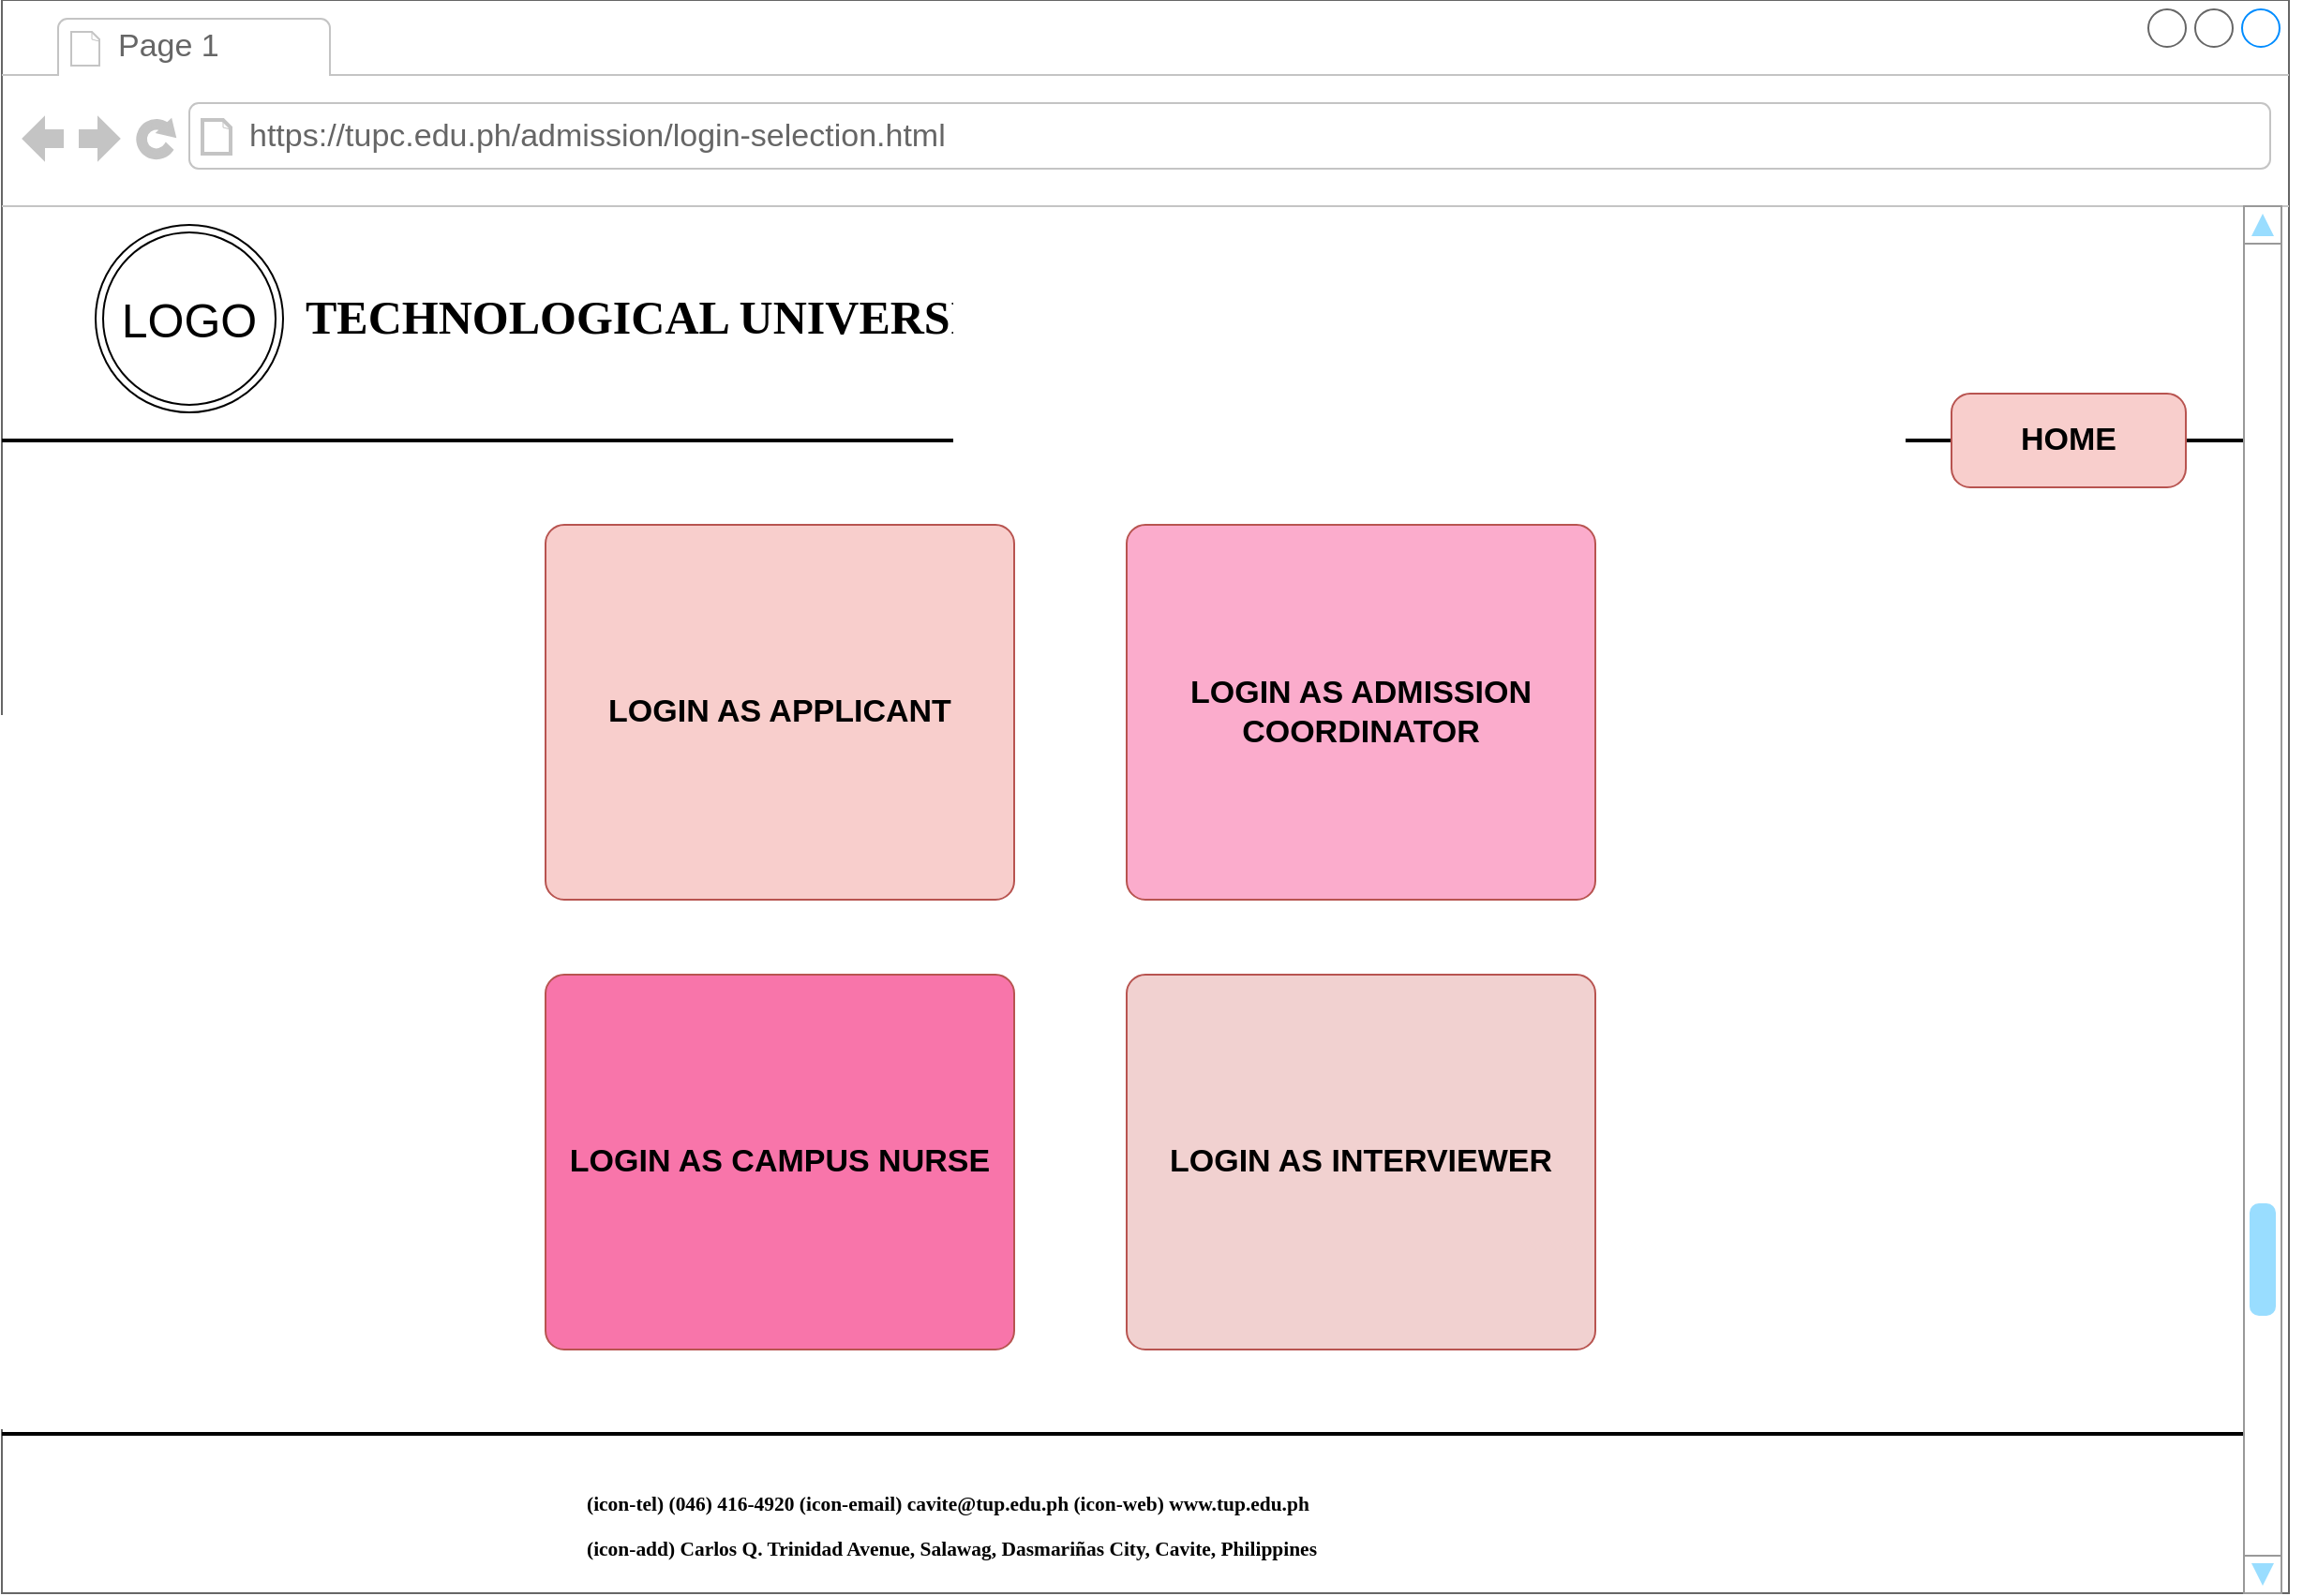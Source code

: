 <mxfile version="15.5.9" type="device"><diagram name="Page-1" id="03018318-947c-dd8e-b7a3-06fadd420f32"><mxGraphModel dx="2121" dy="541" grid="1" gridSize="10" guides="1" tooltips="1" connect="1" arrows="1" fold="1" page="1" pageScale="1" pageWidth="1100" pageHeight="850" background="none" math="0" shadow="0"><root><mxCell id="0"/><mxCell id="1" parent="0"/><mxCell id="G--8dqvZh2dxWR679S_V-2" value="" style="strokeWidth=1;shadow=0;dashed=0;align=center;html=1;shape=mxgraph.mockup.containers.browserWindow;rSize=0;strokeColor=none;strokeColor2=#008cff;strokeColor3=#c4c4c4;mainText=,;recursiveResize=0;fontSize=25;fillColor=none;" parent="1" vertex="1"><mxGeometry width="1220" height="850" as="geometry"/></mxCell><mxCell id="G--8dqvZh2dxWR679S_V-40" value="" style="line;strokeWidth=2;html=1;fontSize=25;" parent="G--8dqvZh2dxWR679S_V-2" vertex="1"><mxGeometry y="760" width="1210" height="10" as="geometry"/></mxCell><mxCell id="G--8dqvZh2dxWR679S_V-3" value="Page 1" style="strokeWidth=1;shadow=0;dashed=0;align=center;html=1;shape=mxgraph.mockup.containers.anchor;fontSize=17;fontColor=#666666;align=left;" parent="G--8dqvZh2dxWR679S_V-2" vertex="1"><mxGeometry x="60" y="12" width="110" height="26" as="geometry"/></mxCell><mxCell id="G--8dqvZh2dxWR679S_V-4" value="https://tupc.edu.ph/admission/login-selection.html" style="strokeWidth=1;shadow=0;dashed=0;align=center;html=1;shape=mxgraph.mockup.containers.anchor;rSize=0;fontSize=17;fontColor=#666666;align=left;" parent="G--8dqvZh2dxWR679S_V-2" vertex="1"><mxGeometry x="130" y="60" width="250" height="26" as="geometry"/></mxCell><mxCell id="677b7b8949515195-27" value="&lt;h1&gt;&lt;b&gt;&lt;font style=&quot;font-size: 25px&quot;&gt;TECHNOLOGICAL UNIVERSITY OF THE PHILIPPINES - CAVITE&lt;/font&gt;&lt;/b&gt;&lt;/h1&gt;" style="text;html=1;points=[];align=left;verticalAlign=top;spacingTop=-4;fontSize=14;fontFamily=Verdana" parent="G--8dqvZh2dxWR679S_V-2" vertex="1"><mxGeometry x="160" y="130" width="540" height="60" as="geometry"/></mxCell><mxCell id="G--8dqvZh2dxWR679S_V-5" value="LOGO" style="ellipse;shape=doubleEllipse;whiteSpace=wrap;html=1;fontSize=25;" parent="G--8dqvZh2dxWR679S_V-2" vertex="1"><mxGeometry x="50" y="120" width="100" height="100" as="geometry"/></mxCell><mxCell id="G--8dqvZh2dxWR679S_V-25" value="" style="line;strokeWidth=2;html=1;fontSize=25;" parent="G--8dqvZh2dxWR679S_V-2" vertex="1"><mxGeometry y="230" width="1210" height="10" as="geometry"/></mxCell><mxCell id="G--8dqvZh2dxWR679S_V-26" value="" style="verticalLabelPosition=bottom;shadow=0;dashed=0;align=center;html=1;verticalAlign=top;strokeWidth=1;shape=mxgraph.mockup.navigation.scrollBar;strokeColor=#999999;barPos=20;fillColor2=#99ddff;strokeColor2=none;direction=north;fontSize=25;" parent="G--8dqvZh2dxWR679S_V-2" vertex="1"><mxGeometry x="1196" y="110" width="30" height="740" as="geometry"/></mxCell><mxCell id="G--8dqvZh2dxWR679S_V-99" value="&lt;span style=&quot;font-family: &amp;#34;euphemia&amp;#34; ; font-size: 10.72px ; font-weight: 700&quot;&gt;(icon-tel) (046) 416-4920 (icon-email) cavite@tup.edu.ph (icon-web) www.tup.edu.ph&lt;br&gt;&lt;/span&gt;&lt;span style=&quot;font-family: &amp;#34;euphemia&amp;#34; ; font-size: 10.72px ; font-weight: 700&quot;&gt;(icon-add) Carlos Q. Trinidad Avenue, Salawag, Dasmariñas City, Cavite, Philippines&lt;/span&gt;&lt;span style=&quot;font-family: &amp;#34;euphemia&amp;#34; ; font-size: 10.72px ; font-weight: 700&quot;&gt;&lt;br&gt;&lt;/span&gt;" style="rounded=0;whiteSpace=wrap;html=1;fontSize=20;strokeWidth=1;fillColor=none;align=left;verticalAlign=top;strokeColor=none;" parent="G--8dqvZh2dxWR679S_V-2" vertex="1"><mxGeometry x="310" y="780" width="480" height="60" as="geometry"/></mxCell><mxCell id="FHe6XvcO9D9P72gRaiJn-3" value="LOGIN AS APPLICANT" style="strokeWidth=1;shadow=0;dashed=0;align=center;html=1;shape=mxgraph.mockup.buttons.button;strokeColor=#b85450;mainText=;buttonStyle=round;fontSize=17;fontStyle=1;fillColor=#f8cecc;whiteSpace=wrap;" parent="G--8dqvZh2dxWR679S_V-2" vertex="1"><mxGeometry x="290" y="280" width="250" height="200" as="geometry"/></mxCell><mxCell id="n0NQXah2rbM82Z7HPVSo-4" value="LOGIN AS ADMISSION COORDINATOR" style="strokeWidth=1;shadow=0;dashed=0;align=center;html=1;shape=mxgraph.mockup.buttons.button;strokeColor=#b85450;mainText=;buttonStyle=round;fontSize=17;fontStyle=1;fillColor=#FBACCC;whiteSpace=wrap;" parent="G--8dqvZh2dxWR679S_V-2" vertex="1"><mxGeometry x="600" y="280" width="250" height="200" as="geometry"/></mxCell><mxCell id="n0NQXah2rbM82Z7HPVSo-5" value="LOGIN AS CAMPUS NURSE" style="strokeWidth=1;shadow=0;dashed=0;align=center;html=1;shape=mxgraph.mockup.buttons.button;strokeColor=#b85450;mainText=;buttonStyle=round;fontSize=17;fontStyle=1;fillColor=#F875AA;whiteSpace=wrap;" parent="G--8dqvZh2dxWR679S_V-2" vertex="1"><mxGeometry x="290" y="520" width="250" height="200" as="geometry"/></mxCell><mxCell id="n0NQXah2rbM82Z7HPVSo-6" value="LOGIN AS INTERVIEWER" style="strokeWidth=1;shadow=0;dashed=0;align=center;html=1;shape=mxgraph.mockup.buttons.button;strokeColor=#b85450;mainText=;buttonStyle=round;fontSize=17;fontStyle=1;fillColor=#F1D1D0;whiteSpace=wrap;" parent="G--8dqvZh2dxWR679S_V-2" vertex="1"><mxGeometry x="600" y="520" width="250" height="200" as="geometry"/></mxCell><mxCell id="n0NQXah2rbM82Z7HPVSo-88" value="HOME" style="strokeWidth=1;shadow=0;dashed=0;align=center;html=1;shape=mxgraph.mockup.buttons.button;strokeColor=#b85450;mainText=;buttonStyle=round;fontSize=17;fontStyle=1;fillColor=#f8cecc;whiteSpace=wrap;" parent="G--8dqvZh2dxWR679S_V-2" vertex="1"><mxGeometry x="1040" y="210" width="125" height="50" as="geometry"/></mxCell></root></mxGraphModel></diagram></mxfile>